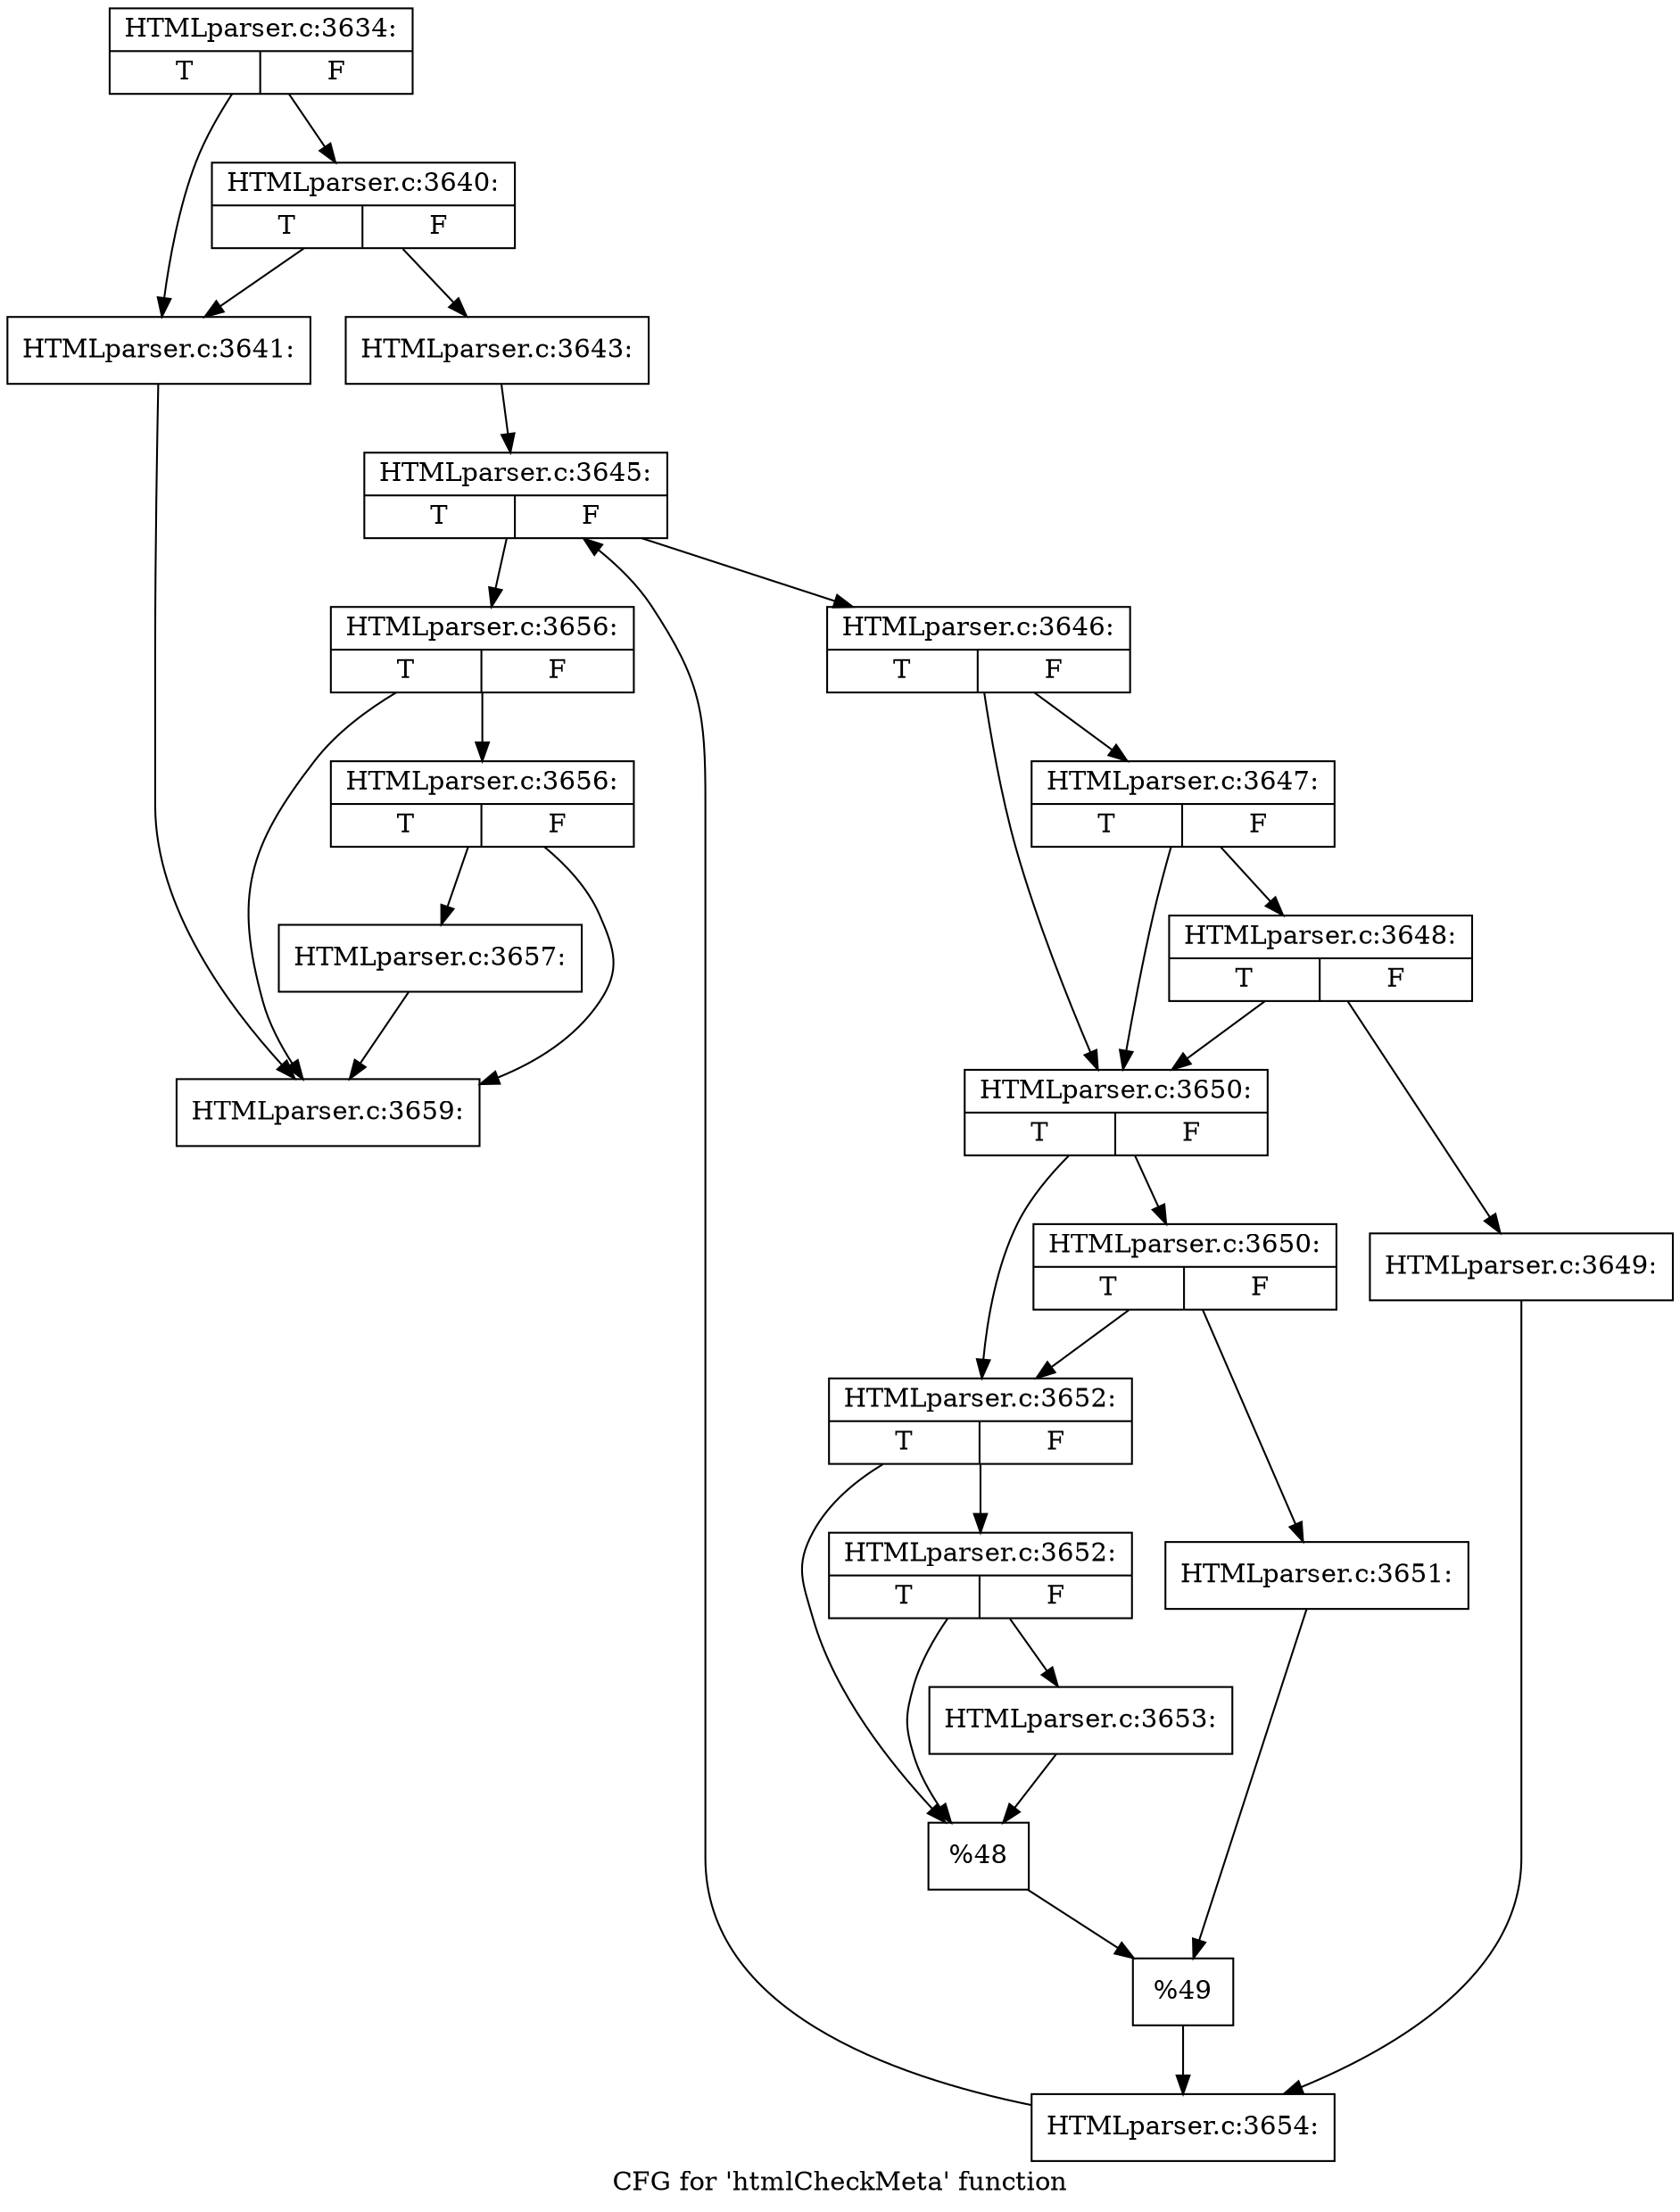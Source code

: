 digraph "CFG for 'htmlCheckMeta' function" {
	label="CFG for 'htmlCheckMeta' function";

	Node0x46f1470 [shape=record,label="{HTMLparser.c:3634:|{<s0>T|<s1>F}}"];
	Node0x46f1470 -> Node0x47189e0;
	Node0x46f1470 -> Node0x4718a80;
	Node0x4718a80 [shape=record,label="{HTMLparser.c:3640:|{<s0>T|<s1>F}}"];
	Node0x4718a80 -> Node0x47189e0;
	Node0x4718a80 -> Node0x4718a30;
	Node0x47189e0 [shape=record,label="{HTMLparser.c:3641:}"];
	Node0x47189e0 -> Node0x471cbb0;
	Node0x4718a30 [shape=record,label="{HTMLparser.c:3643:}"];
	Node0x4718a30 -> Node0x4719620;
	Node0x4719620 [shape=record,label="{HTMLparser.c:3645:|{<s0>T|<s1>F}}"];
	Node0x4719620 -> Node0x4719a10;
	Node0x4719620 -> Node0x4719840;
	Node0x4719a10 [shape=record,label="{HTMLparser.c:3646:|{<s0>T|<s1>F}}"];
	Node0x4719a10 -> Node0x471a0e0;
	Node0x4719a10 -> Node0x471a010;
	Node0x471a0e0 [shape=record,label="{HTMLparser.c:3647:|{<s0>T|<s1>F}}"];
	Node0x471a0e0 -> Node0x471a010;
	Node0x471a0e0 -> Node0x471a060;
	Node0x471a060 [shape=record,label="{HTMLparser.c:3648:|{<s0>T|<s1>F}}"];
	Node0x471a060 -> Node0x471a010;
	Node0x471a060 -> Node0x4719f70;
	Node0x4719f70 [shape=record,label="{HTMLparser.c:3649:}"];
	Node0x4719f70 -> Node0x4719fc0;
	Node0x471a010 [shape=record,label="{HTMLparser.c:3650:|{<s0>T|<s1>F}}"];
	Node0x471a010 -> Node0x471ada0;
	Node0x471a010 -> Node0x471ad50;
	Node0x471ada0 [shape=record,label="{HTMLparser.c:3650:|{<s0>T|<s1>F}}"];
	Node0x471ada0 -> Node0x471ad50;
	Node0x471ada0 -> Node0x471acb0;
	Node0x471acb0 [shape=record,label="{HTMLparser.c:3651:}"];
	Node0x471acb0 -> Node0x471ad00;
	Node0x471ad50 [shape=record,label="{HTMLparser.c:3652:|{<s0>T|<s1>F}}"];
	Node0x471ad50 -> Node0x471be10;
	Node0x471ad50 -> Node0x471be60;
	Node0x471be10 [shape=record,label="{HTMLparser.c:3652:|{<s0>T|<s1>F}}"];
	Node0x471be10 -> Node0x471be60;
	Node0x471be10 -> Node0x471bb30;
	Node0x471bb30 [shape=record,label="{HTMLparser.c:3653:}"];
	Node0x471bb30 -> Node0x471be60;
	Node0x471be60 [shape=record,label="{%48}"];
	Node0x471be60 -> Node0x471ad00;
	Node0x471ad00 [shape=record,label="{%49}"];
	Node0x471ad00 -> Node0x4719fc0;
	Node0x4719fc0 [shape=record,label="{HTMLparser.c:3654:}"];
	Node0x4719fc0 -> Node0x4719620;
	Node0x4719840 [shape=record,label="{HTMLparser.c:3656:|{<s0>T|<s1>F}}"];
	Node0x4719840 -> Node0x471cc00;
	Node0x4719840 -> Node0x471cbb0;
	Node0x471cc00 [shape=record,label="{HTMLparser.c:3656:|{<s0>T|<s1>F}}"];
	Node0x471cc00 -> Node0x471cb60;
	Node0x471cc00 -> Node0x471cbb0;
	Node0x471cb60 [shape=record,label="{HTMLparser.c:3657:}"];
	Node0x471cb60 -> Node0x471cbb0;
	Node0x471cbb0 [shape=record,label="{HTMLparser.c:3659:}"];
}
